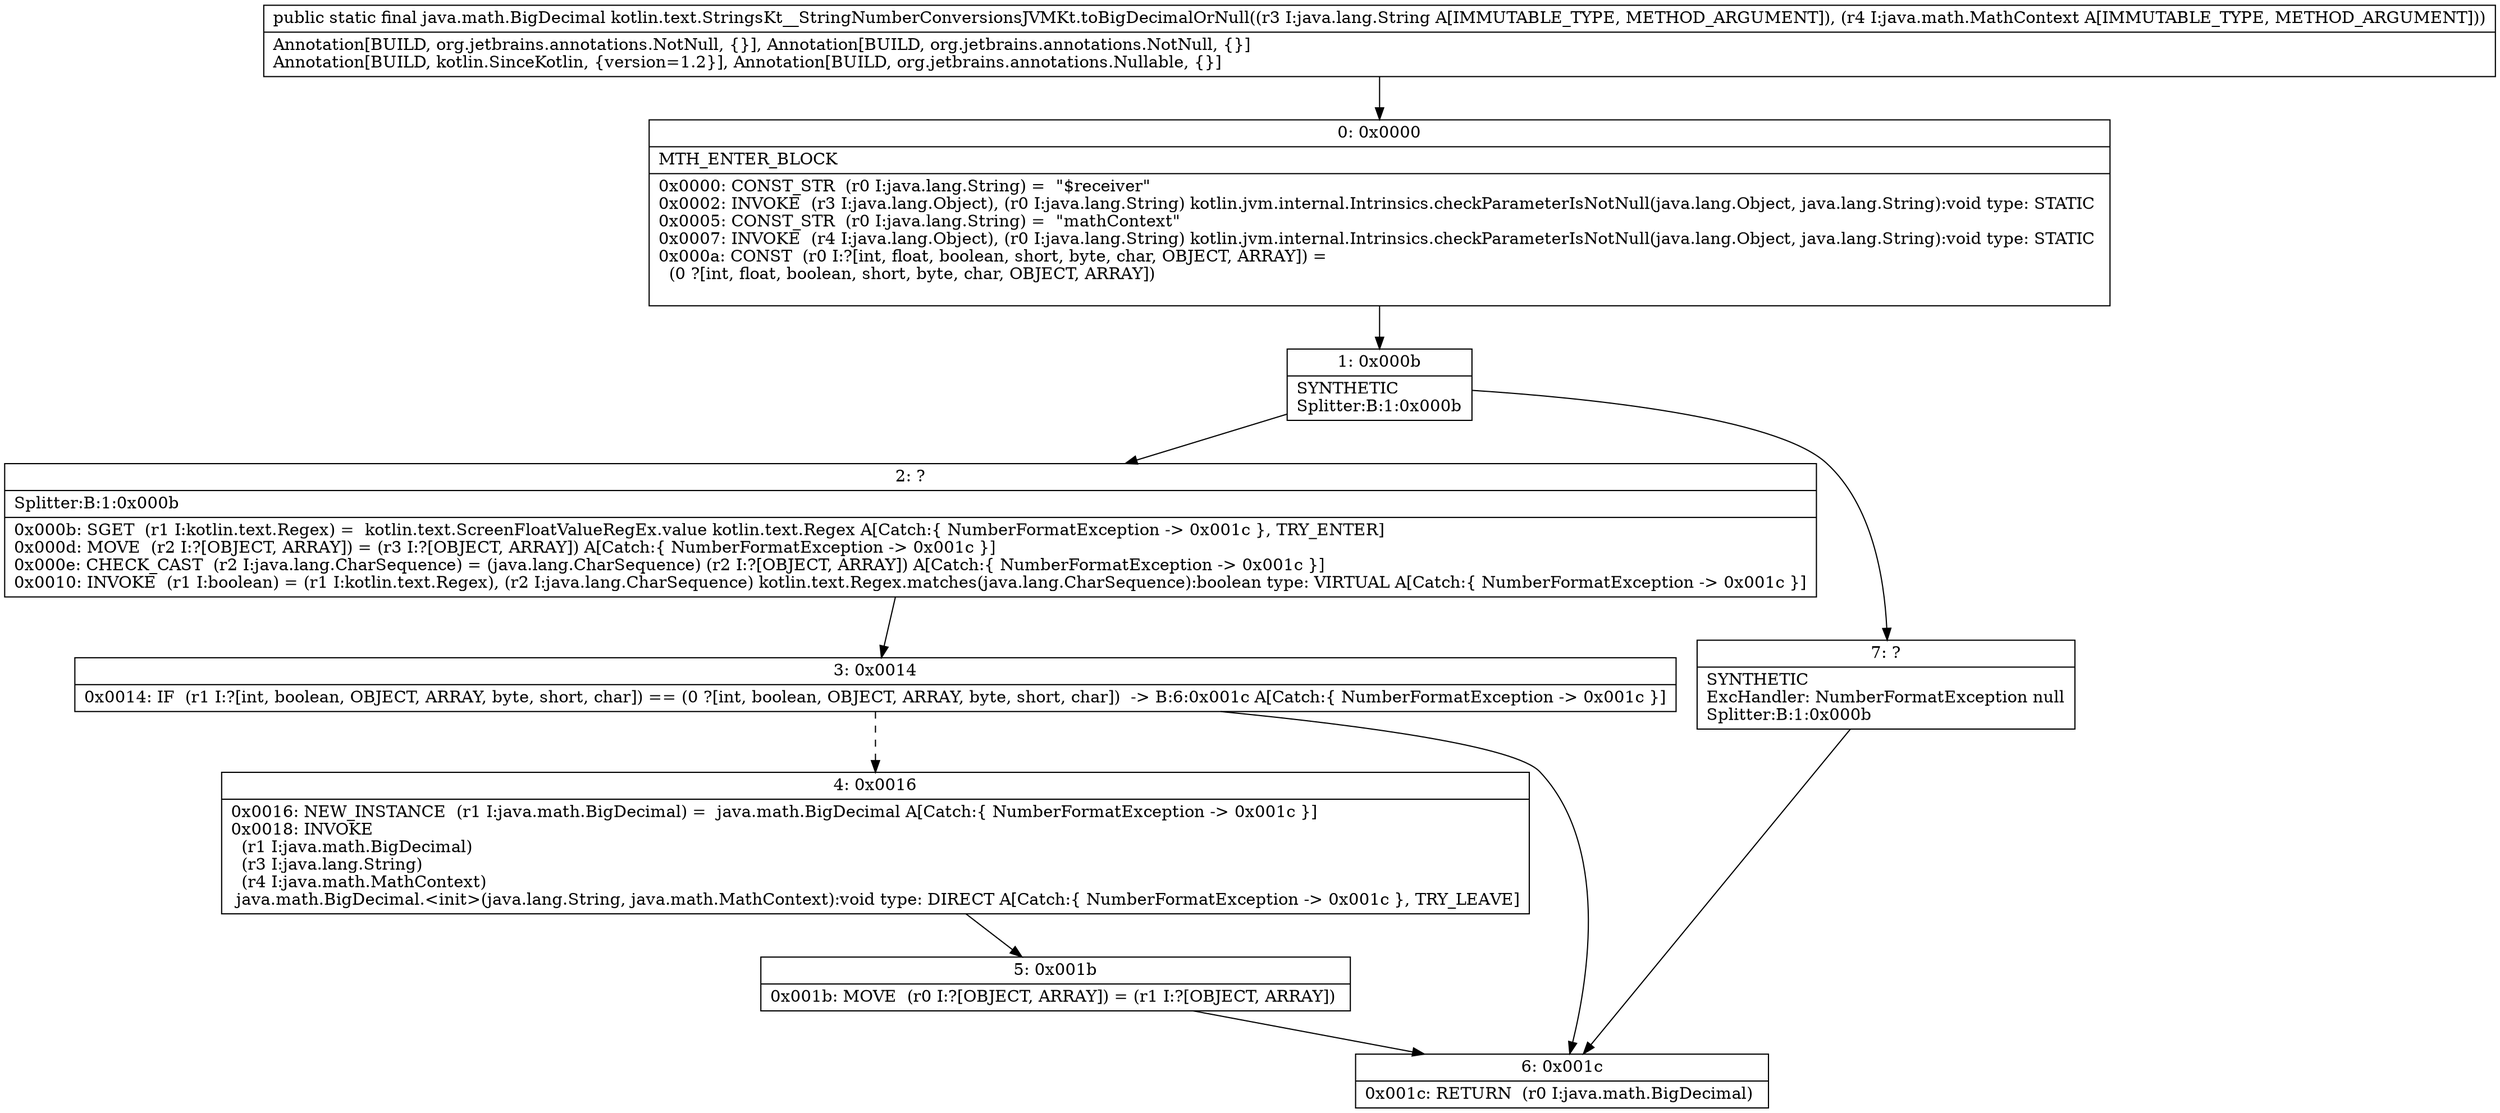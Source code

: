 digraph "CFG forkotlin.text.StringsKt__StringNumberConversionsJVMKt.toBigDecimalOrNull(Ljava\/lang\/String;Ljava\/math\/MathContext;)Ljava\/math\/BigDecimal;" {
Node_0 [shape=record,label="{0\:\ 0x0000|MTH_ENTER_BLOCK\l|0x0000: CONST_STR  (r0 I:java.lang.String) =  \"$receiver\" \l0x0002: INVOKE  (r3 I:java.lang.Object), (r0 I:java.lang.String) kotlin.jvm.internal.Intrinsics.checkParameterIsNotNull(java.lang.Object, java.lang.String):void type: STATIC \l0x0005: CONST_STR  (r0 I:java.lang.String) =  \"mathContext\" \l0x0007: INVOKE  (r4 I:java.lang.Object), (r0 I:java.lang.String) kotlin.jvm.internal.Intrinsics.checkParameterIsNotNull(java.lang.Object, java.lang.String):void type: STATIC \l0x000a: CONST  (r0 I:?[int, float, boolean, short, byte, char, OBJECT, ARRAY]) = \l  (0 ?[int, float, boolean, short, byte, char, OBJECT, ARRAY])\l \l}"];
Node_1 [shape=record,label="{1\:\ 0x000b|SYNTHETIC\lSplitter:B:1:0x000b\l}"];
Node_2 [shape=record,label="{2\:\ ?|Splitter:B:1:0x000b\l|0x000b: SGET  (r1 I:kotlin.text.Regex) =  kotlin.text.ScreenFloatValueRegEx.value kotlin.text.Regex A[Catch:\{ NumberFormatException \-\> 0x001c \}, TRY_ENTER]\l0x000d: MOVE  (r2 I:?[OBJECT, ARRAY]) = (r3 I:?[OBJECT, ARRAY]) A[Catch:\{ NumberFormatException \-\> 0x001c \}]\l0x000e: CHECK_CAST  (r2 I:java.lang.CharSequence) = (java.lang.CharSequence) (r2 I:?[OBJECT, ARRAY]) A[Catch:\{ NumberFormatException \-\> 0x001c \}]\l0x0010: INVOKE  (r1 I:boolean) = (r1 I:kotlin.text.Regex), (r2 I:java.lang.CharSequence) kotlin.text.Regex.matches(java.lang.CharSequence):boolean type: VIRTUAL A[Catch:\{ NumberFormatException \-\> 0x001c \}]\l}"];
Node_3 [shape=record,label="{3\:\ 0x0014|0x0014: IF  (r1 I:?[int, boolean, OBJECT, ARRAY, byte, short, char]) == (0 ?[int, boolean, OBJECT, ARRAY, byte, short, char])  \-\> B:6:0x001c A[Catch:\{ NumberFormatException \-\> 0x001c \}]\l}"];
Node_4 [shape=record,label="{4\:\ 0x0016|0x0016: NEW_INSTANCE  (r1 I:java.math.BigDecimal) =  java.math.BigDecimal A[Catch:\{ NumberFormatException \-\> 0x001c \}]\l0x0018: INVOKE  \l  (r1 I:java.math.BigDecimal)\l  (r3 I:java.lang.String)\l  (r4 I:java.math.MathContext)\l java.math.BigDecimal.\<init\>(java.lang.String, java.math.MathContext):void type: DIRECT A[Catch:\{ NumberFormatException \-\> 0x001c \}, TRY_LEAVE]\l}"];
Node_5 [shape=record,label="{5\:\ 0x001b|0x001b: MOVE  (r0 I:?[OBJECT, ARRAY]) = (r1 I:?[OBJECT, ARRAY]) \l}"];
Node_6 [shape=record,label="{6\:\ 0x001c|0x001c: RETURN  (r0 I:java.math.BigDecimal) \l}"];
Node_7 [shape=record,label="{7\:\ ?|SYNTHETIC\lExcHandler: NumberFormatException null\lSplitter:B:1:0x000b\l}"];
MethodNode[shape=record,label="{public static final java.math.BigDecimal kotlin.text.StringsKt__StringNumberConversionsJVMKt.toBigDecimalOrNull((r3 I:java.lang.String A[IMMUTABLE_TYPE, METHOD_ARGUMENT]), (r4 I:java.math.MathContext A[IMMUTABLE_TYPE, METHOD_ARGUMENT]))  | Annotation[BUILD, org.jetbrains.annotations.NotNull, \{\}], Annotation[BUILD, org.jetbrains.annotations.NotNull, \{\}]\lAnnotation[BUILD, kotlin.SinceKotlin, \{version=1.2\}], Annotation[BUILD, org.jetbrains.annotations.Nullable, \{\}]\l}"];
MethodNode -> Node_0;
Node_0 -> Node_1;
Node_1 -> Node_2;
Node_1 -> Node_7;
Node_2 -> Node_3;
Node_3 -> Node_4[style=dashed];
Node_3 -> Node_6;
Node_4 -> Node_5;
Node_5 -> Node_6;
Node_7 -> Node_6;
}

